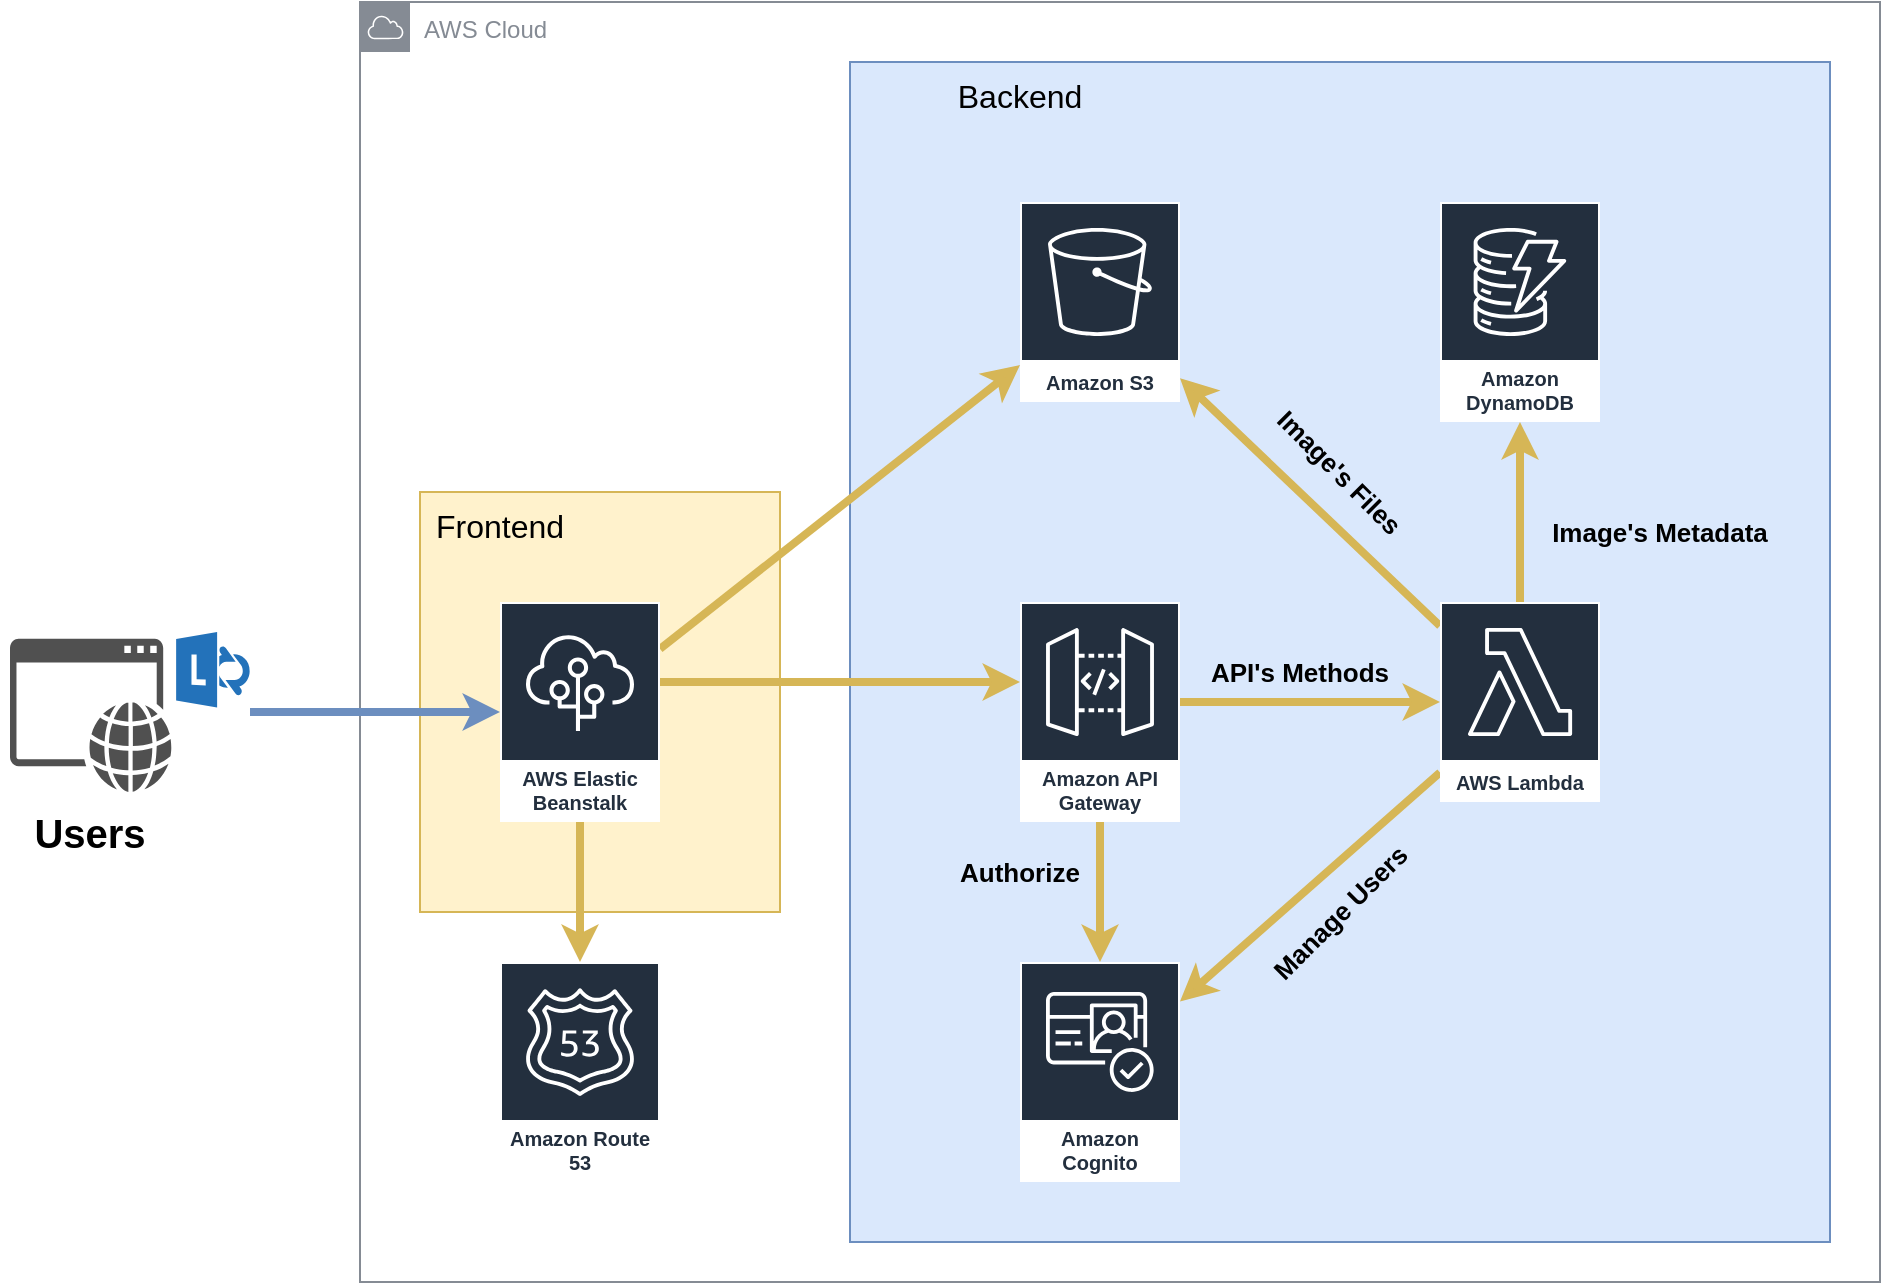 <mxfile version="15.9.1" type="device"><diagram id="AbGApJv0zfEMsP78hqDD" name="Page-1"><mxGraphModel dx="1590" dy="668" grid="1" gridSize="10" guides="1" tooltips="1" connect="1" arrows="1" fold="1" page="1" pageScale="1" pageWidth="1100" pageHeight="850" math="0" shadow="0"><root><mxCell id="0"/><mxCell id="1" parent="0"/><mxCell id="BGSmXX5Bq8YHClTH_aG5-2" value="AWS Cloud" style="sketch=0;outlineConnect=0;gradientColor=none;html=1;whiteSpace=wrap;fontSize=12;fontStyle=0;shape=mxgraph.aws4.group;grIcon=mxgraph.aws4.group_aws_cloud;strokeColor=#858B94;fillColor=none;verticalAlign=top;align=left;spacingLeft=30;fontColor=#858B94;dashed=0;" vertex="1" parent="1"><mxGeometry x="210" y="20" width="760" height="640" as="geometry"/></mxCell><mxCell id="BGSmXX5Bq8YHClTH_aG5-38" value="" style="rounded=0;whiteSpace=wrap;html=1;fontSize=20;fillColor=#fff2cc;strokeColor=#d6b656;" vertex="1" parent="1"><mxGeometry x="240" y="265" width="180" height="210" as="geometry"/></mxCell><mxCell id="BGSmXX5Bq8YHClTH_aG5-36" value="" style="rounded=0;whiteSpace=wrap;html=1;fontSize=20;fillColor=#dae8fc;strokeColor=#6c8ebf;" vertex="1" parent="1"><mxGeometry x="455" y="50" width="490" height="590" as="geometry"/></mxCell><mxCell id="BGSmXX5Bq8YHClTH_aG5-3" value="Amazon Cognito" style="sketch=0;outlineConnect=0;fontColor=#232F3E;gradientColor=none;strokeColor=#ffffff;fillColor=#232F3E;dashed=0;verticalLabelPosition=middle;verticalAlign=bottom;align=center;html=1;whiteSpace=wrap;fontSize=10;fontStyle=1;spacing=3;shape=mxgraph.aws4.productIcon;prIcon=mxgraph.aws4.cognito;" vertex="1" parent="1"><mxGeometry x="540" y="500" width="80" height="110" as="geometry"/></mxCell><mxCell id="BGSmXX5Bq8YHClTH_aG5-4" value="Amazon S3" style="sketch=0;outlineConnect=0;fontColor=#232F3E;gradientColor=none;strokeColor=#ffffff;fillColor=#232F3E;dashed=0;verticalLabelPosition=middle;verticalAlign=bottom;align=center;html=1;whiteSpace=wrap;fontSize=10;fontStyle=1;spacing=3;shape=mxgraph.aws4.productIcon;prIcon=mxgraph.aws4.s3;" vertex="1" parent="1"><mxGeometry x="540" y="120" width="80" height="100" as="geometry"/></mxCell><mxCell id="BGSmXX5Bq8YHClTH_aG5-14" style="edgeStyle=none;rounded=0;orthogonalLoop=1;jettySize=auto;html=1;strokeWidth=4;fillColor=#fff2cc;strokeColor=#d6b656;" edge="1" parent="1" target="BGSmXX5Bq8YHClTH_aG5-7"><mxGeometry relative="1" as="geometry"><mxPoint x="610" y="370" as="sourcePoint"/></mxGeometry></mxCell><mxCell id="BGSmXX5Bq8YHClTH_aG5-15" style="edgeStyle=none;rounded=0;orthogonalLoop=1;jettySize=auto;html=1;strokeWidth=4;fillColor=#fff2cc;strokeColor=#d6b656;" edge="1" parent="1" source="BGSmXX5Bq8YHClTH_aG5-6" target="BGSmXX5Bq8YHClTH_aG5-3"><mxGeometry relative="1" as="geometry"/></mxCell><mxCell id="BGSmXX5Bq8YHClTH_aG5-6" value="Amazon API Gateway" style="sketch=0;outlineConnect=0;fontColor=#232F3E;gradientColor=none;strokeColor=#ffffff;fillColor=#232F3E;dashed=0;verticalLabelPosition=middle;verticalAlign=bottom;align=center;html=1;whiteSpace=wrap;fontSize=10;fontStyle=1;spacing=3;shape=mxgraph.aws4.productIcon;prIcon=mxgraph.aws4.api_gateway;" vertex="1" parent="1"><mxGeometry x="540" y="320" width="80" height="110" as="geometry"/></mxCell><mxCell id="BGSmXX5Bq8YHClTH_aG5-16" style="edgeStyle=none;rounded=0;orthogonalLoop=1;jettySize=auto;html=1;strokeWidth=4;fillColor=#fff2cc;strokeColor=#d6b656;" edge="1" parent="1" source="BGSmXX5Bq8YHClTH_aG5-7" target="BGSmXX5Bq8YHClTH_aG5-3"><mxGeometry relative="1" as="geometry"/></mxCell><mxCell id="BGSmXX5Bq8YHClTH_aG5-17" style="edgeStyle=none;rounded=0;orthogonalLoop=1;jettySize=auto;html=1;strokeWidth=4;fillColor=#fff2cc;strokeColor=#d6b656;" edge="1" parent="1" source="BGSmXX5Bq8YHClTH_aG5-7" target="BGSmXX5Bq8YHClTH_aG5-9"><mxGeometry relative="1" as="geometry"><mxPoint x="960" y="370" as="targetPoint"/></mxGeometry></mxCell><mxCell id="BGSmXX5Bq8YHClTH_aG5-18" style="edgeStyle=none;rounded=0;orthogonalLoop=1;jettySize=auto;html=1;strokeWidth=4;fillColor=#fff2cc;strokeColor=#d6b656;" edge="1" parent="1" source="BGSmXX5Bq8YHClTH_aG5-7" target="BGSmXX5Bq8YHClTH_aG5-4"><mxGeometry relative="1" as="geometry"/></mxCell><mxCell id="BGSmXX5Bq8YHClTH_aG5-7" value="AWS Lambda" style="sketch=0;outlineConnect=0;fontColor=#232F3E;gradientColor=none;strokeColor=#ffffff;fillColor=#232F3E;dashed=0;verticalLabelPosition=middle;verticalAlign=bottom;align=center;html=1;whiteSpace=wrap;fontSize=10;fontStyle=1;spacing=3;shape=mxgraph.aws4.productIcon;prIcon=mxgraph.aws4.lambda;" vertex="1" parent="1"><mxGeometry x="750" y="320" width="80" height="100" as="geometry"/></mxCell><mxCell id="BGSmXX5Bq8YHClTH_aG5-9" value="Amazon DynamoDB" style="sketch=0;outlineConnect=0;fontColor=#232F3E;gradientColor=none;strokeColor=#ffffff;fillColor=#232F3E;dashed=0;verticalLabelPosition=middle;verticalAlign=bottom;align=center;html=1;whiteSpace=wrap;fontSize=10;fontStyle=1;spacing=3;shape=mxgraph.aws4.productIcon;prIcon=mxgraph.aws4.dynamodb;" vertex="1" parent="1"><mxGeometry x="750" y="120" width="80" height="110" as="geometry"/></mxCell><mxCell id="BGSmXX5Bq8YHClTH_aG5-34" style="edgeStyle=none;rounded=0;orthogonalLoop=1;jettySize=auto;html=1;fontSize=20;startArrow=none;startFill=0;endArrow=classic;endFill=1;strokeWidth=4;fillColor=#dae8fc;strokeColor=#6c8ebf;" edge="1" parent="1" source="BGSmXX5Bq8YHClTH_aG5-10" target="BGSmXX5Bq8YHClTH_aG5-30"><mxGeometry relative="1" as="geometry"/></mxCell><mxCell id="BGSmXX5Bq8YHClTH_aG5-10" value="" style="sketch=0;pointerEvents=1;shadow=0;dashed=0;html=1;strokeColor=none;fillColor=#505050;labelPosition=center;verticalLabelPosition=bottom;verticalAlign=top;outlineConnect=0;align=center;shape=mxgraph.office.communications.lync_web_app_client;" vertex="1" parent="1"><mxGeometry x="35" y="335" width="120" height="80" as="geometry"/></mxCell><mxCell id="BGSmXX5Bq8YHClTH_aG5-19" value="&lt;font style=&quot;font-size: 20px&quot;&gt;&lt;b&gt;Users&lt;/b&gt;&lt;/font&gt;" style="text;html=1;strokeColor=none;fillColor=none;align=center;verticalAlign=middle;whiteSpace=wrap;rounded=0;" vertex="1" parent="1"><mxGeometry x="30" y="420" width="90" height="30" as="geometry"/></mxCell><mxCell id="BGSmXX5Bq8YHClTH_aG5-22" value="&lt;b&gt;&lt;font style=&quot;font-size: 13px&quot;&gt;Manage Users&lt;/font&gt;&lt;/b&gt;" style="text;html=1;strokeColor=none;fillColor=none;align=center;verticalAlign=middle;whiteSpace=wrap;rounded=0;fontSize=17;rotation=-45;" vertex="1" parent="1"><mxGeometry x="640" y="460" width="120" height="30" as="geometry"/></mxCell><mxCell id="BGSmXX5Bq8YHClTH_aG5-23" value="&lt;b&gt;&lt;font style=&quot;font-size: 13px&quot;&gt;Authorize&lt;/font&gt;&lt;/b&gt;" style="text;html=1;strokeColor=none;fillColor=none;align=center;verticalAlign=middle;whiteSpace=wrap;rounded=0;fontSize=17;rotation=0;" vertex="1" parent="1"><mxGeometry x="480" y="440" width="120" height="30" as="geometry"/></mxCell><mxCell id="BGSmXX5Bq8YHClTH_aG5-25" value="&lt;font style=&quot;font-size: 13px&quot;&gt;&lt;b&gt;Image's Metadata&lt;/b&gt;&lt;/font&gt;" style="text;html=1;strokeColor=none;fillColor=none;align=center;verticalAlign=middle;whiteSpace=wrap;rounded=0;fontSize=17;rotation=0;" vertex="1" parent="1"><mxGeometry x="800" y="270" width="120" height="30" as="geometry"/></mxCell><mxCell id="BGSmXX5Bq8YHClTH_aG5-26" value="&lt;font style=&quot;font-size: 13px&quot;&gt;&lt;b&gt;Image's Files&lt;br&gt;&lt;/b&gt;&lt;/font&gt;" style="text;html=1;strokeColor=none;fillColor=none;align=center;verticalAlign=middle;whiteSpace=wrap;rounded=0;fontSize=17;rotation=45;" vertex="1" parent="1"><mxGeometry x="640" y="240" width="120" height="30" as="geometry"/></mxCell><mxCell id="BGSmXX5Bq8YHClTH_aG5-27" value="&lt;b&gt;&lt;font style=&quot;font-size: 13px&quot;&gt;API's Methods&lt;/font&gt;&lt;/b&gt;" style="text;html=1;strokeColor=none;fillColor=none;align=center;verticalAlign=middle;whiteSpace=wrap;rounded=0;fontSize=17;rotation=0;" vertex="1" parent="1"><mxGeometry x="620" y="340" width="120" height="30" as="geometry"/></mxCell><mxCell id="BGSmXX5Bq8YHClTH_aG5-28" value="Amazon Route 53" style="sketch=0;outlineConnect=0;fontColor=#232F3E;gradientColor=none;strokeColor=#ffffff;fillColor=#232F3E;dashed=0;verticalLabelPosition=middle;verticalAlign=bottom;align=center;html=1;whiteSpace=wrap;fontSize=10;fontStyle=1;spacing=3;shape=mxgraph.aws4.productIcon;prIcon=mxgraph.aws4.route_53;" vertex="1" parent="1"><mxGeometry x="280" y="500" width="80" height="110" as="geometry"/></mxCell><mxCell id="BGSmXX5Bq8YHClTH_aG5-31" style="edgeStyle=none;rounded=0;orthogonalLoop=1;jettySize=auto;html=1;fontSize=20;startArrow=none;startFill=0;endArrow=classic;endFill=1;strokeWidth=4;fillColor=#fff2cc;strokeColor=#d6b656;" edge="1" parent="1"><mxGeometry relative="1" as="geometry"><mxPoint x="350" y="360" as="sourcePoint"/><mxPoint x="540" y="360" as="targetPoint"/></mxGeometry></mxCell><mxCell id="BGSmXX5Bq8YHClTH_aG5-32" style="edgeStyle=none;rounded=0;orthogonalLoop=1;jettySize=auto;html=1;fontSize=20;startArrow=none;startFill=0;endArrow=classic;endFill=1;strokeWidth=4;fillColor=#fff2cc;strokeColor=#d6b656;" edge="1" parent="1" source="BGSmXX5Bq8YHClTH_aG5-30" target="BGSmXX5Bq8YHClTH_aG5-28"><mxGeometry relative="1" as="geometry"/></mxCell><mxCell id="BGSmXX5Bq8YHClTH_aG5-33" style="edgeStyle=none;rounded=0;orthogonalLoop=1;jettySize=auto;html=1;fontSize=20;startArrow=none;startFill=0;endArrow=classic;endFill=1;strokeWidth=4;fillColor=#fff2cc;strokeColor=#d6b656;" edge="1" parent="1" source="BGSmXX5Bq8YHClTH_aG5-30" target="BGSmXX5Bq8YHClTH_aG5-4"><mxGeometry relative="1" as="geometry"/></mxCell><mxCell id="BGSmXX5Bq8YHClTH_aG5-30" value="AWS Elastic Beanstalk" style="sketch=0;outlineConnect=0;fontColor=#232F3E;gradientColor=none;strokeColor=#ffffff;fillColor=#232F3E;dashed=0;verticalLabelPosition=middle;verticalAlign=bottom;align=center;html=1;whiteSpace=wrap;fontSize=10;fontStyle=1;spacing=3;shape=mxgraph.aws4.productIcon;prIcon=mxgraph.aws4.elastic_beanstalk;" vertex="1" parent="1"><mxGeometry x="280" y="320" width="80" height="110" as="geometry"/></mxCell><mxCell id="BGSmXX5Bq8YHClTH_aG5-40" value="&lt;font style=&quot;font-size: 16px&quot;&gt;Frontend&lt;/font&gt;" style="text;html=1;strokeColor=none;fillColor=none;align=center;verticalAlign=middle;whiteSpace=wrap;rounded=0;fontSize=20;" vertex="1" parent="1"><mxGeometry x="250" y="265" width="60" height="30" as="geometry"/></mxCell><mxCell id="BGSmXX5Bq8YHClTH_aG5-41" value="&lt;font style=&quot;font-size: 16px&quot;&gt;Backend&lt;/font&gt;" style="text;html=1;strokeColor=none;fillColor=none;align=center;verticalAlign=middle;whiteSpace=wrap;rounded=0;fontSize=20;" vertex="1" parent="1"><mxGeometry x="510" y="50" width="60" height="30" as="geometry"/></mxCell></root></mxGraphModel></diagram></mxfile>